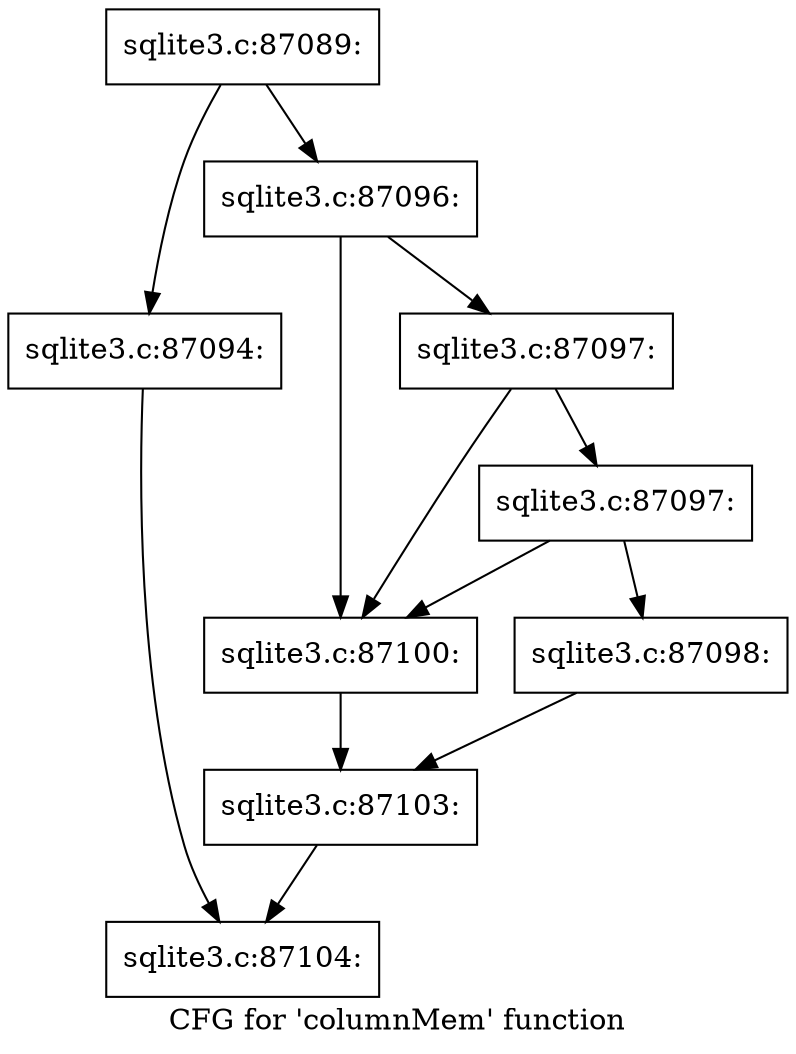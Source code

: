 digraph "CFG for 'columnMem' function" {
	label="CFG for 'columnMem' function";

	Node0x55c0f8554ff0 [shape=record,label="{sqlite3.c:87089:}"];
	Node0x55c0f8554ff0 -> Node0x55c0f855a280;
	Node0x55c0f8554ff0 -> Node0x55c0f855a2d0;
	Node0x55c0f855a280 [shape=record,label="{sqlite3.c:87094:}"];
	Node0x55c0f855a280 -> Node0x55c0f8557fa0;
	Node0x55c0f855a2d0 [shape=record,label="{sqlite3.c:87096:}"];
	Node0x55c0f855a2d0 -> Node0x55c0f855b2c0;
	Node0x55c0f855a2d0 -> Node0x55c0f855b1f0;
	Node0x55c0f855b2c0 [shape=record,label="{sqlite3.c:87097:}"];
	Node0x55c0f855b2c0 -> Node0x55c0f855b240;
	Node0x55c0f855b2c0 -> Node0x55c0f855b1f0;
	Node0x55c0f855b240 [shape=record,label="{sqlite3.c:87097:}"];
	Node0x55c0f855b240 -> Node0x55c0f5cbe580;
	Node0x55c0f855b240 -> Node0x55c0f855b1f0;
	Node0x55c0f5cbe580 [shape=record,label="{sqlite3.c:87098:}"];
	Node0x55c0f5cbe580 -> Node0x55c0f855acd0;
	Node0x55c0f855b1f0 [shape=record,label="{sqlite3.c:87100:}"];
	Node0x55c0f855b1f0 -> Node0x55c0f855acd0;
	Node0x55c0f855acd0 [shape=record,label="{sqlite3.c:87103:}"];
	Node0x55c0f855acd0 -> Node0x55c0f8557fa0;
	Node0x55c0f8557fa0 [shape=record,label="{sqlite3.c:87104:}"];
}
